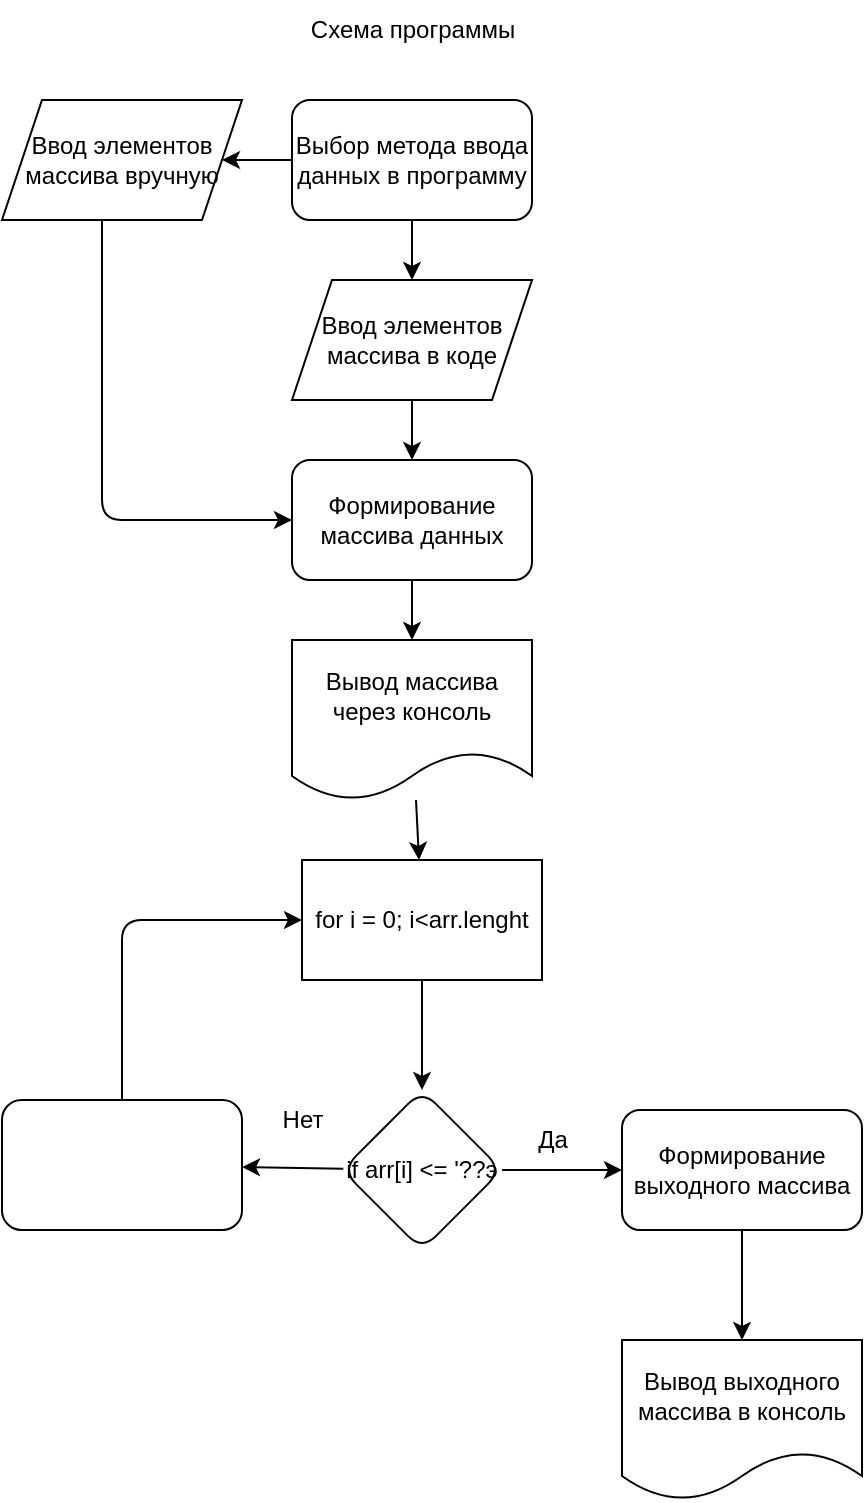 <mxfile>
    <diagram id="hkraD6nIDDA4BDQ5-hPR" name="Страница 1">
        <mxGraphModel dx="550" dy="476" grid="1" gridSize="10" guides="1" tooltips="1" connect="1" arrows="1" fold="1" page="1" pageScale="1" pageWidth="827" pageHeight="1169" math="0" shadow="0">
            <root>
                <mxCell id="0"/>
                <mxCell id="1" parent="0"/>
                <mxCell id="2" value="Схема программы" style="text;html=1;align=center;verticalAlign=middle;resizable=0;points=[];autosize=1;strokeColor=none;fillColor=none;" parent="1" vertex="1">
                    <mxGeometry x="170" y="40" width="130" height="30" as="geometry"/>
                </mxCell>
                <mxCell id="8" value="" style="edgeStyle=none;html=1;" parent="1" source="3" edge="1">
                    <mxGeometry relative="1" as="geometry">
                        <mxPoint x="140" y="120" as="targetPoint"/>
                    </mxGeometry>
                </mxCell>
                <mxCell id="22" value="" style="edgeStyle=none;html=1;" edge="1" parent="1" source="3" target="19">
                    <mxGeometry relative="1" as="geometry"/>
                </mxCell>
                <mxCell id="3" value="Выбор метода ввода данных в программу" style="rounded=1;whiteSpace=wrap;html=1;" parent="1" vertex="1">
                    <mxGeometry x="175" y="90" width="120" height="60" as="geometry"/>
                </mxCell>
                <mxCell id="11" style="edgeStyle=none;html=1;exitX=0.5;exitY=1;exitDx=0;exitDy=0;entryX=0;entryY=0.5;entryDx=0;entryDy=0;" parent="1" target="9" edge="1">
                    <mxGeometry relative="1" as="geometry">
                        <mxPoint x="60" y="300" as="targetPoint"/>
                        <Array as="points">
                            <mxPoint x="80" y="300"/>
                        </Array>
                        <mxPoint x="80" y="150" as="sourcePoint"/>
                    </mxGeometry>
                </mxCell>
                <mxCell id="13" value="" style="edgeStyle=none;html=1;" parent="1" source="9" target="12" edge="1">
                    <mxGeometry relative="1" as="geometry"/>
                </mxCell>
                <mxCell id="9" value="Формирование массива данных" style="whiteSpace=wrap;html=1;rounded=1;" parent="1" vertex="1">
                    <mxGeometry x="175" y="270" width="120" height="60" as="geometry"/>
                </mxCell>
                <mxCell id="29" value="" style="edgeStyle=none;html=1;" edge="1" parent="1" source="12" target="27">
                    <mxGeometry relative="1" as="geometry"/>
                </mxCell>
                <mxCell id="12" value="Вывод массива через консоль" style="shape=document;whiteSpace=wrap;html=1;boundedLbl=1;rounded=1;" parent="1" vertex="1">
                    <mxGeometry x="175" y="360" width="120" height="80" as="geometry"/>
                </mxCell>
                <mxCell id="25" value="" style="edgeStyle=none;html=1;" edge="1" parent="1" source="16" target="24">
                    <mxGeometry relative="1" as="geometry">
                        <Array as="points">
                            <mxPoint x="300" y="625"/>
                        </Array>
                    </mxGeometry>
                </mxCell>
                <mxCell id="35" value="" style="edgeStyle=none;html=1;" edge="1" parent="1" source="16" target="34">
                    <mxGeometry relative="1" as="geometry"/>
                </mxCell>
                <mxCell id="16" value="if arr[i] &amp;lt;= '??э" style="rhombus;whiteSpace=wrap;html=1;rounded=1;" parent="1" vertex="1">
                    <mxGeometry x="200" y="585" width="80" height="80" as="geometry"/>
                </mxCell>
                <mxCell id="20" value="" style="edgeStyle=none;html=1;" edge="1" parent="1" source="19" target="9">
                    <mxGeometry relative="1" as="geometry"/>
                </mxCell>
                <mxCell id="19" value="Ввод элементов массива в коде" style="shape=parallelogram;perimeter=parallelogramPerimeter;whiteSpace=wrap;html=1;fixedSize=1;" vertex="1" parent="1">
                    <mxGeometry x="175" y="180" width="120" height="60" as="geometry"/>
                </mxCell>
                <mxCell id="23" value="Ввод элементов массива вручную" style="shape=parallelogram;perimeter=parallelogramPerimeter;whiteSpace=wrap;html=1;fixedSize=1;" vertex="1" parent="1">
                    <mxGeometry x="30" y="90" width="120" height="60" as="geometry"/>
                </mxCell>
                <mxCell id="33" value="" style="edgeStyle=none;html=1;" edge="1" parent="1" source="24" target="32">
                    <mxGeometry relative="1" as="geometry"/>
                </mxCell>
                <mxCell id="24" value="Формирование выходного массива" style="whiteSpace=wrap;html=1;rounded=1;" vertex="1" parent="1">
                    <mxGeometry x="340" y="595" width="120" height="60" as="geometry"/>
                </mxCell>
                <mxCell id="26" value="Да" style="text;html=1;align=center;verticalAlign=middle;resizable=0;points=[];autosize=1;strokeColor=none;fillColor=none;" vertex="1" parent="1">
                    <mxGeometry x="285" y="595" width="40" height="30" as="geometry"/>
                </mxCell>
                <mxCell id="30" value="" style="edgeStyle=none;html=1;" edge="1" parent="1" source="27" target="16">
                    <mxGeometry relative="1" as="geometry"/>
                </mxCell>
                <mxCell id="27" value="for i = 0; i&amp;lt;arr.lenght" style="whiteSpace=wrap;html=1;" vertex="1" parent="1">
                    <mxGeometry x="180" y="470" width="120" height="60" as="geometry"/>
                </mxCell>
                <mxCell id="32" value="Вывод выходного массива в консоль" style="shape=document;whiteSpace=wrap;html=1;boundedLbl=1;" vertex="1" parent="1">
                    <mxGeometry x="340" y="710" width="120" height="80" as="geometry"/>
                </mxCell>
                <mxCell id="37" style="edgeStyle=none;html=1;exitX=0.5;exitY=0;exitDx=0;exitDy=0;entryX=0;entryY=0.5;entryDx=0;entryDy=0;" edge="1" parent="1" source="34" target="27">
                    <mxGeometry relative="1" as="geometry">
                        <mxPoint x="90" y="460" as="targetPoint"/>
                        <Array as="points">
                            <mxPoint x="90" y="500"/>
                        </Array>
                    </mxGeometry>
                </mxCell>
                <mxCell id="34" value="" style="whiteSpace=wrap;html=1;rounded=1;" vertex="1" parent="1">
                    <mxGeometry x="30" y="590" width="120" height="65" as="geometry"/>
                </mxCell>
                <mxCell id="36" value="Нет" style="text;html=1;align=center;verticalAlign=middle;resizable=0;points=[];autosize=1;strokeColor=none;fillColor=none;" vertex="1" parent="1">
                    <mxGeometry x="160" y="585" width="40" height="30" as="geometry"/>
                </mxCell>
            </root>
        </mxGraphModel>
    </diagram>
</mxfile>